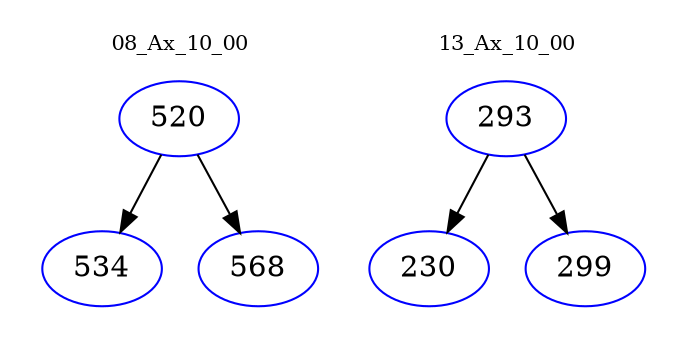 digraph{
subgraph cluster_0 {
color = white
label = "08_Ax_10_00";
fontsize=10;
T0_520 [label="520", color="blue"]
T0_520 -> T0_534 [color="black"]
T0_534 [label="534", color="blue"]
T0_520 -> T0_568 [color="black"]
T0_568 [label="568", color="blue"]
}
subgraph cluster_1 {
color = white
label = "13_Ax_10_00";
fontsize=10;
T1_293 [label="293", color="blue"]
T1_293 -> T1_230 [color="black"]
T1_230 [label="230", color="blue"]
T1_293 -> T1_299 [color="black"]
T1_299 [label="299", color="blue"]
}
}
